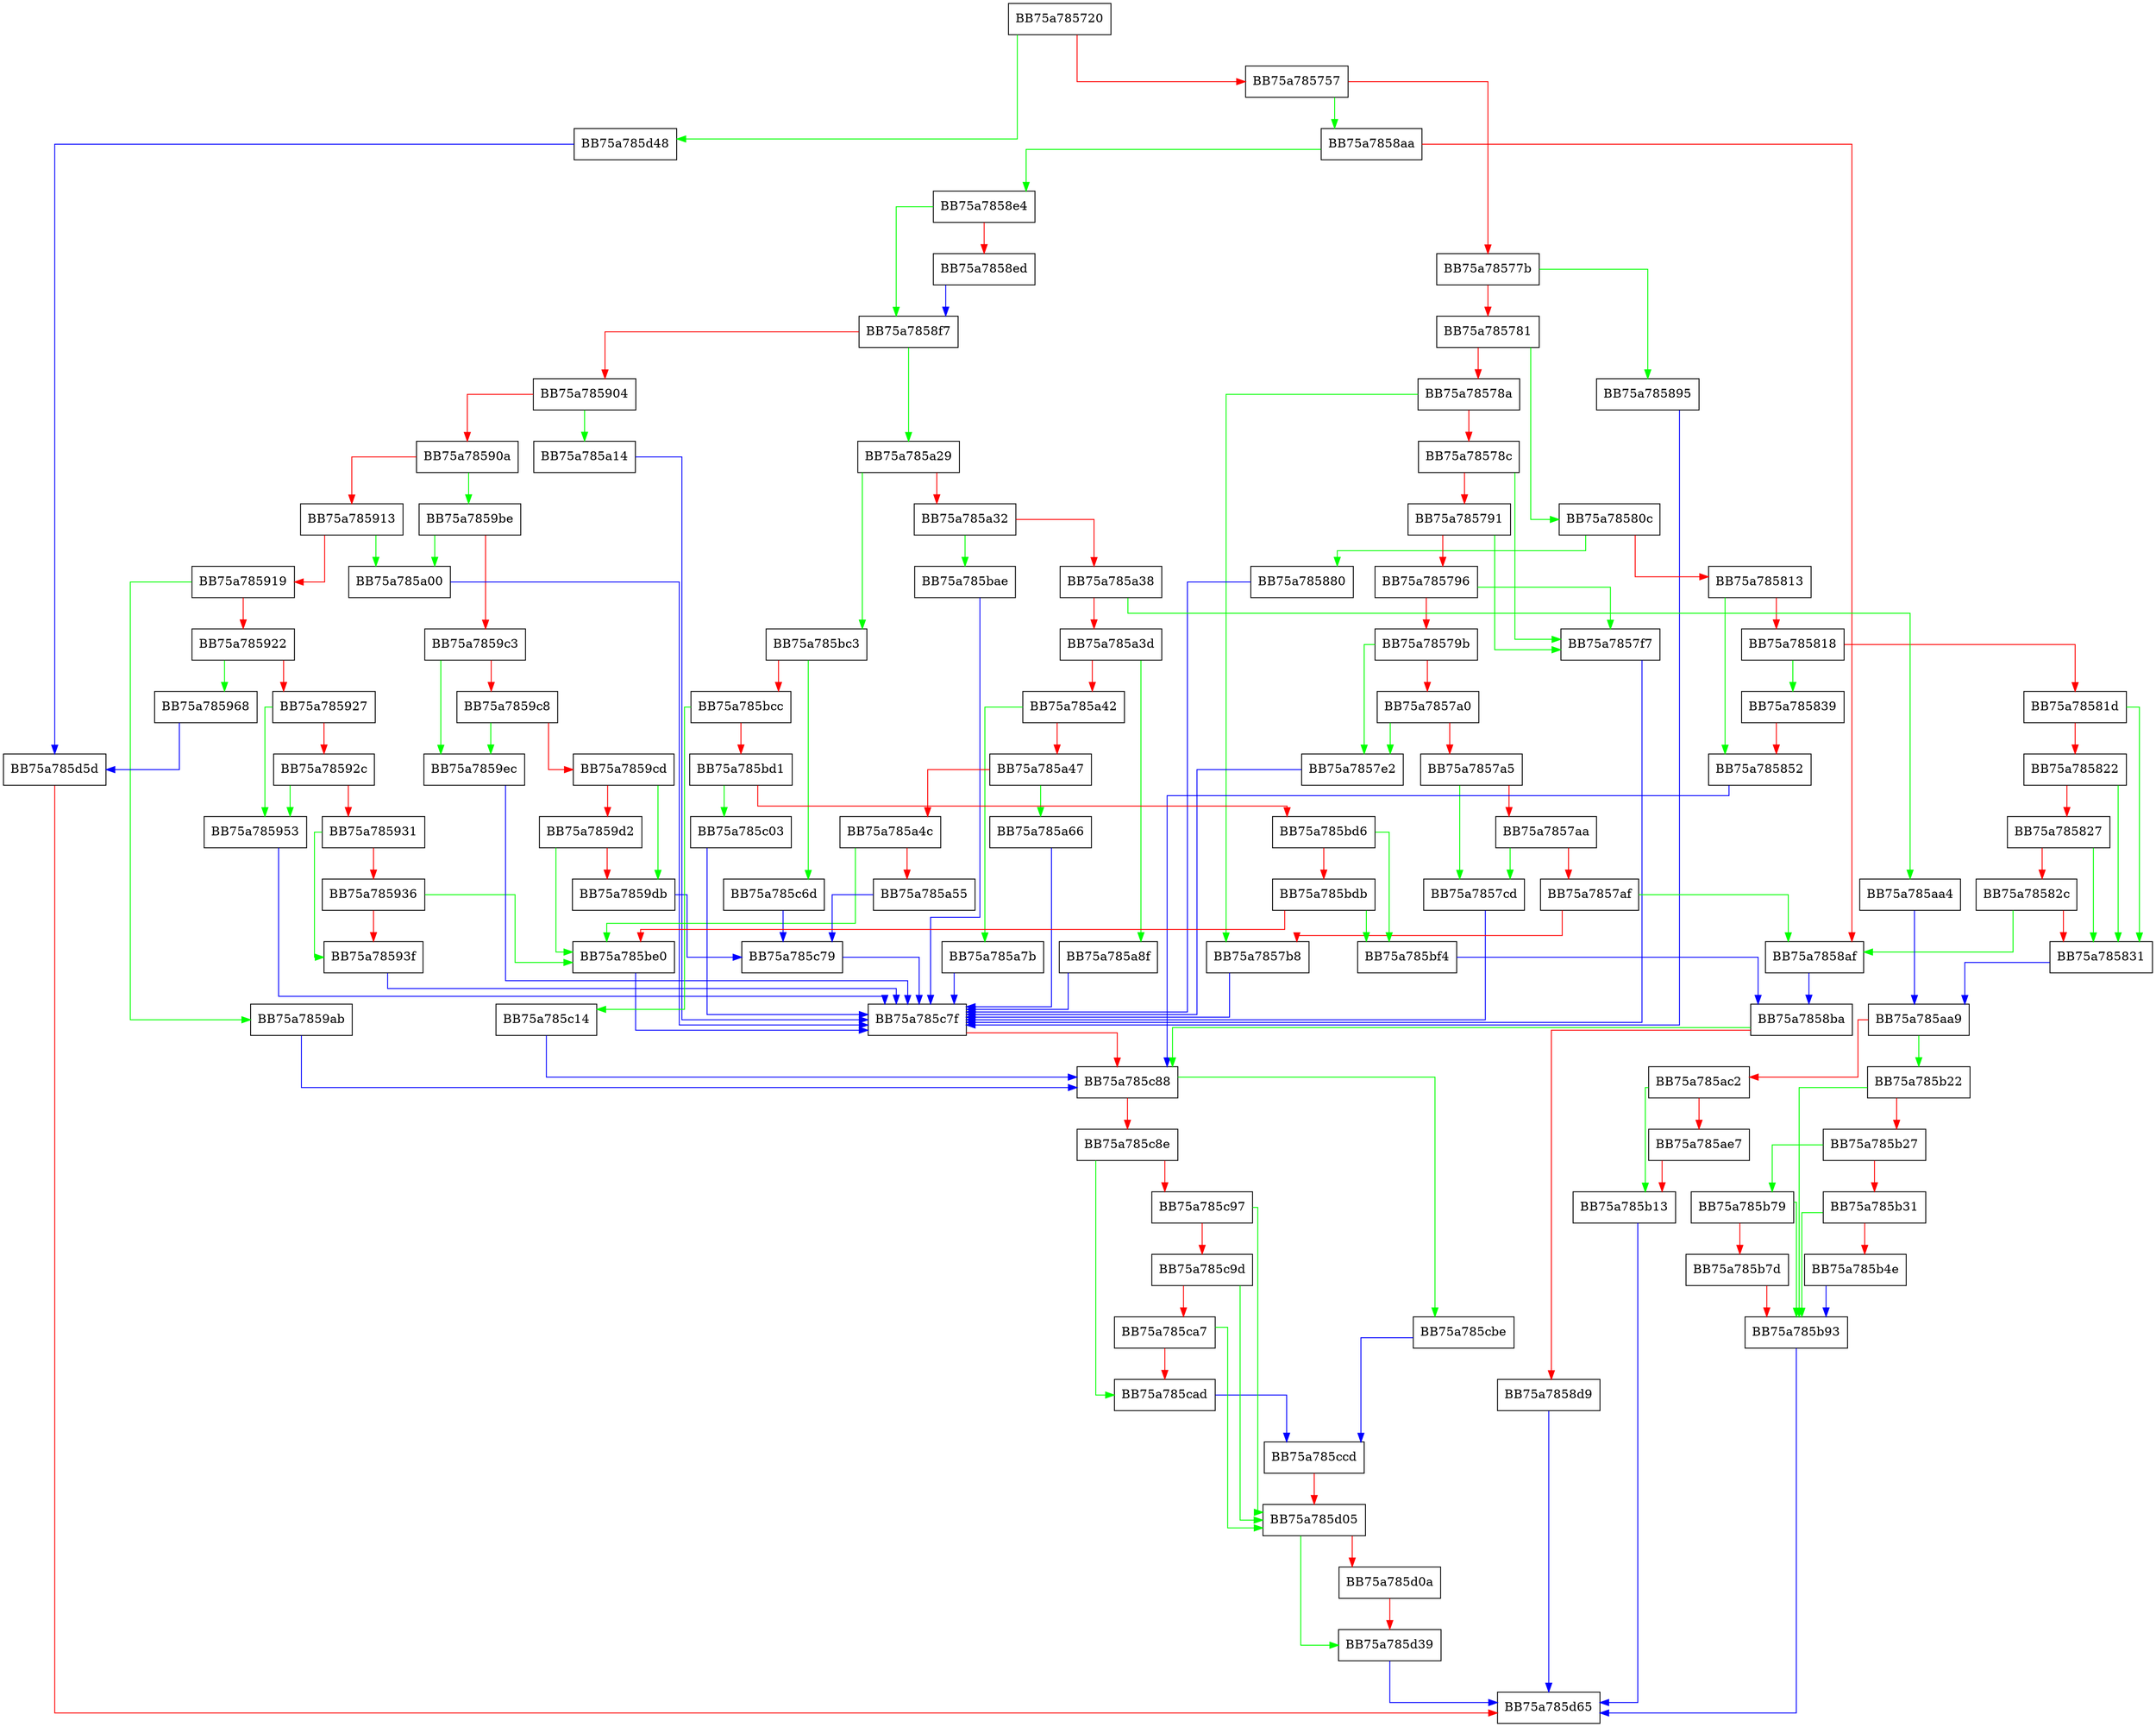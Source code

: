 digraph getBasicDataType {
  node [shape="box"];
  graph [splines=ortho];
  BB75a785720 -> BB75a785d48 [color="green"];
  BB75a785720 -> BB75a785757 [color="red"];
  BB75a785757 -> BB75a7858aa [color="green"];
  BB75a785757 -> BB75a78577b [color="red"];
  BB75a78577b -> BB75a785895 [color="green"];
  BB75a78577b -> BB75a785781 [color="red"];
  BB75a785781 -> BB75a78580c [color="green"];
  BB75a785781 -> BB75a78578a [color="red"];
  BB75a78578a -> BB75a7857b8 [color="green"];
  BB75a78578a -> BB75a78578c [color="red"];
  BB75a78578c -> BB75a7857f7 [color="green"];
  BB75a78578c -> BB75a785791 [color="red"];
  BB75a785791 -> BB75a7857f7 [color="green"];
  BB75a785791 -> BB75a785796 [color="red"];
  BB75a785796 -> BB75a7857f7 [color="green"];
  BB75a785796 -> BB75a78579b [color="red"];
  BB75a78579b -> BB75a7857e2 [color="green"];
  BB75a78579b -> BB75a7857a0 [color="red"];
  BB75a7857a0 -> BB75a7857e2 [color="green"];
  BB75a7857a0 -> BB75a7857a5 [color="red"];
  BB75a7857a5 -> BB75a7857cd [color="green"];
  BB75a7857a5 -> BB75a7857aa [color="red"];
  BB75a7857aa -> BB75a7857cd [color="green"];
  BB75a7857aa -> BB75a7857af [color="red"];
  BB75a7857af -> BB75a7858af [color="green"];
  BB75a7857af -> BB75a7857b8 [color="red"];
  BB75a7857b8 -> BB75a785c7f [color="blue"];
  BB75a7857cd -> BB75a785c7f [color="blue"];
  BB75a7857e2 -> BB75a785c7f [color="blue"];
  BB75a7857f7 -> BB75a785c7f [color="blue"];
  BB75a78580c -> BB75a785880 [color="green"];
  BB75a78580c -> BB75a785813 [color="red"];
  BB75a785813 -> BB75a785852 [color="green"];
  BB75a785813 -> BB75a785818 [color="red"];
  BB75a785818 -> BB75a785839 [color="green"];
  BB75a785818 -> BB75a78581d [color="red"];
  BB75a78581d -> BB75a785831 [color="green"];
  BB75a78581d -> BB75a785822 [color="red"];
  BB75a785822 -> BB75a785831 [color="green"];
  BB75a785822 -> BB75a785827 [color="red"];
  BB75a785827 -> BB75a785831 [color="green"];
  BB75a785827 -> BB75a78582c [color="red"];
  BB75a78582c -> BB75a7858af [color="green"];
  BB75a78582c -> BB75a785831 [color="red"];
  BB75a785831 -> BB75a785aa9 [color="blue"];
  BB75a785839 -> BB75a785852 [color="red"];
  BB75a785852 -> BB75a785c88 [color="blue"];
  BB75a785880 -> BB75a785c7f [color="blue"];
  BB75a785895 -> BB75a785c7f [color="blue"];
  BB75a7858aa -> BB75a7858e4 [color="green"];
  BB75a7858aa -> BB75a7858af [color="red"];
  BB75a7858af -> BB75a7858ba [color="blue"];
  BB75a7858ba -> BB75a785c88 [color="green"];
  BB75a7858ba -> BB75a7858d9 [color="red"];
  BB75a7858d9 -> BB75a785d65 [color="blue"];
  BB75a7858e4 -> BB75a7858f7 [color="green"];
  BB75a7858e4 -> BB75a7858ed [color="red"];
  BB75a7858ed -> BB75a7858f7 [color="blue"];
  BB75a7858f7 -> BB75a785a29 [color="green"];
  BB75a7858f7 -> BB75a785904 [color="red"];
  BB75a785904 -> BB75a785a14 [color="green"];
  BB75a785904 -> BB75a78590a [color="red"];
  BB75a78590a -> BB75a7859be [color="green"];
  BB75a78590a -> BB75a785913 [color="red"];
  BB75a785913 -> BB75a785a00 [color="green"];
  BB75a785913 -> BB75a785919 [color="red"];
  BB75a785919 -> BB75a7859ab [color="green"];
  BB75a785919 -> BB75a785922 [color="red"];
  BB75a785922 -> BB75a785968 [color="green"];
  BB75a785922 -> BB75a785927 [color="red"];
  BB75a785927 -> BB75a785953 [color="green"];
  BB75a785927 -> BB75a78592c [color="red"];
  BB75a78592c -> BB75a785953 [color="green"];
  BB75a78592c -> BB75a785931 [color="red"];
  BB75a785931 -> BB75a78593f [color="green"];
  BB75a785931 -> BB75a785936 [color="red"];
  BB75a785936 -> BB75a785be0 [color="green"];
  BB75a785936 -> BB75a78593f [color="red"];
  BB75a78593f -> BB75a785c7f [color="blue"];
  BB75a785953 -> BB75a785c7f [color="blue"];
  BB75a785968 -> BB75a785d5d [color="blue"];
  BB75a7859ab -> BB75a785c88 [color="blue"];
  BB75a7859be -> BB75a785a00 [color="green"];
  BB75a7859be -> BB75a7859c3 [color="red"];
  BB75a7859c3 -> BB75a7859ec [color="green"];
  BB75a7859c3 -> BB75a7859c8 [color="red"];
  BB75a7859c8 -> BB75a7859ec [color="green"];
  BB75a7859c8 -> BB75a7859cd [color="red"];
  BB75a7859cd -> BB75a7859db [color="green"];
  BB75a7859cd -> BB75a7859d2 [color="red"];
  BB75a7859d2 -> BB75a785be0 [color="green"];
  BB75a7859d2 -> BB75a7859db [color="red"];
  BB75a7859db -> BB75a785c79 [color="blue"];
  BB75a7859ec -> BB75a785c7f [color="blue"];
  BB75a785a00 -> BB75a785c7f [color="blue"];
  BB75a785a14 -> BB75a785c7f [color="blue"];
  BB75a785a29 -> BB75a785bc3 [color="green"];
  BB75a785a29 -> BB75a785a32 [color="red"];
  BB75a785a32 -> BB75a785bae [color="green"];
  BB75a785a32 -> BB75a785a38 [color="red"];
  BB75a785a38 -> BB75a785aa4 [color="green"];
  BB75a785a38 -> BB75a785a3d [color="red"];
  BB75a785a3d -> BB75a785a8f [color="green"];
  BB75a785a3d -> BB75a785a42 [color="red"];
  BB75a785a42 -> BB75a785a7b [color="green"];
  BB75a785a42 -> BB75a785a47 [color="red"];
  BB75a785a47 -> BB75a785a66 [color="green"];
  BB75a785a47 -> BB75a785a4c [color="red"];
  BB75a785a4c -> BB75a785be0 [color="green"];
  BB75a785a4c -> BB75a785a55 [color="red"];
  BB75a785a55 -> BB75a785c79 [color="blue"];
  BB75a785a66 -> BB75a785c7f [color="blue"];
  BB75a785a7b -> BB75a785c7f [color="blue"];
  BB75a785a8f -> BB75a785c7f [color="blue"];
  BB75a785aa4 -> BB75a785aa9 [color="blue"];
  BB75a785aa9 -> BB75a785b22 [color="green"];
  BB75a785aa9 -> BB75a785ac2 [color="red"];
  BB75a785ac2 -> BB75a785b13 [color="green"];
  BB75a785ac2 -> BB75a785ae7 [color="red"];
  BB75a785ae7 -> BB75a785b13 [color="red"];
  BB75a785b13 -> BB75a785d65 [color="blue"];
  BB75a785b22 -> BB75a785b93 [color="green"];
  BB75a785b22 -> BB75a785b27 [color="red"];
  BB75a785b27 -> BB75a785b79 [color="green"];
  BB75a785b27 -> BB75a785b31 [color="red"];
  BB75a785b31 -> BB75a785b93 [color="green"];
  BB75a785b31 -> BB75a785b4e [color="red"];
  BB75a785b4e -> BB75a785b93 [color="blue"];
  BB75a785b79 -> BB75a785b93 [color="green"];
  BB75a785b79 -> BB75a785b7d [color="red"];
  BB75a785b7d -> BB75a785b93 [color="red"];
  BB75a785b93 -> BB75a785d65 [color="blue"];
  BB75a785bae -> BB75a785c7f [color="blue"];
  BB75a785bc3 -> BB75a785c6d [color="green"];
  BB75a785bc3 -> BB75a785bcc [color="red"];
  BB75a785bcc -> BB75a785c14 [color="green"];
  BB75a785bcc -> BB75a785bd1 [color="red"];
  BB75a785bd1 -> BB75a785c03 [color="green"];
  BB75a785bd1 -> BB75a785bd6 [color="red"];
  BB75a785bd6 -> BB75a785bf4 [color="green"];
  BB75a785bd6 -> BB75a785bdb [color="red"];
  BB75a785bdb -> BB75a785bf4 [color="green"];
  BB75a785bdb -> BB75a785be0 [color="red"];
  BB75a785be0 -> BB75a785c7f [color="blue"];
  BB75a785bf4 -> BB75a7858ba [color="blue"];
  BB75a785c03 -> BB75a785c7f [color="blue"];
  BB75a785c14 -> BB75a785c88 [color="blue"];
  BB75a785c6d -> BB75a785c79 [color="blue"];
  BB75a785c79 -> BB75a785c7f [color="blue"];
  BB75a785c7f -> BB75a785c88 [color="red"];
  BB75a785c88 -> BB75a785cbe [color="green"];
  BB75a785c88 -> BB75a785c8e [color="red"];
  BB75a785c8e -> BB75a785cad [color="green"];
  BB75a785c8e -> BB75a785c97 [color="red"];
  BB75a785c97 -> BB75a785d05 [color="green"];
  BB75a785c97 -> BB75a785c9d [color="red"];
  BB75a785c9d -> BB75a785d05 [color="green"];
  BB75a785c9d -> BB75a785ca7 [color="red"];
  BB75a785ca7 -> BB75a785d05 [color="green"];
  BB75a785ca7 -> BB75a785cad [color="red"];
  BB75a785cad -> BB75a785ccd [color="blue"];
  BB75a785cbe -> BB75a785ccd [color="blue"];
  BB75a785ccd -> BB75a785d05 [color="red"];
  BB75a785d05 -> BB75a785d39 [color="green"];
  BB75a785d05 -> BB75a785d0a [color="red"];
  BB75a785d0a -> BB75a785d39 [color="red"];
  BB75a785d39 -> BB75a785d65 [color="blue"];
  BB75a785d48 -> BB75a785d5d [color="blue"];
  BB75a785d5d -> BB75a785d65 [color="red"];
}